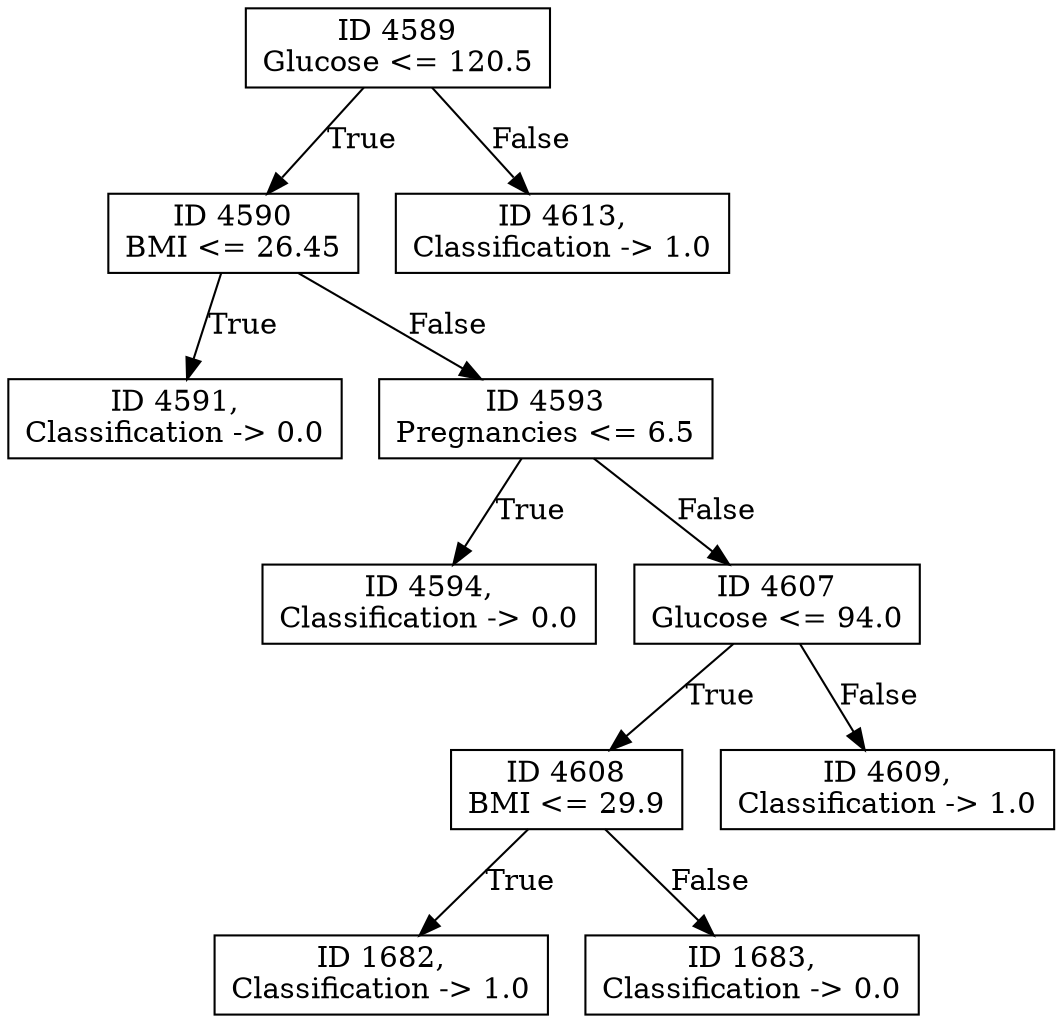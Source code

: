 digraph "Decision Tree" {
	node [shape=rectangle]
	"ID 4589
Glucose <= 120.5
" -> "ID 4590
BMI <= 26.45
" [label=True]
	"ID 4589
Glucose <= 120.5
" -> "ID 4613,
Classification -> 1.0
" [label=False]
	"ID 4590
BMI <= 26.45
" -> "ID 4591,
Classification -> 0.0
" [label=True]
	"ID 4590
BMI <= 26.45
" -> "ID 4593
Pregnancies <= 6.5
" [label=False]
	"ID 4593
Pregnancies <= 6.5
" -> "ID 4594,
Classification -> 0.0
" [label=True]
	"ID 4593
Pregnancies <= 6.5
" -> "ID 4607
Glucose <= 94.0
" [label=False]
	"ID 4607
Glucose <= 94.0
" -> "ID 4608
BMI <= 29.9
" [label=True]
	"ID 4607
Glucose <= 94.0
" -> "ID 4609,
Classification -> 1.0
" [label=False]
	"ID 4608
BMI <= 29.9
" -> "ID 1682,
Classification -> 1.0
" [label=True]
	"ID 4608
BMI <= 29.9
" -> "ID 1683,
Classification -> 0.0
" [label=False]
}
